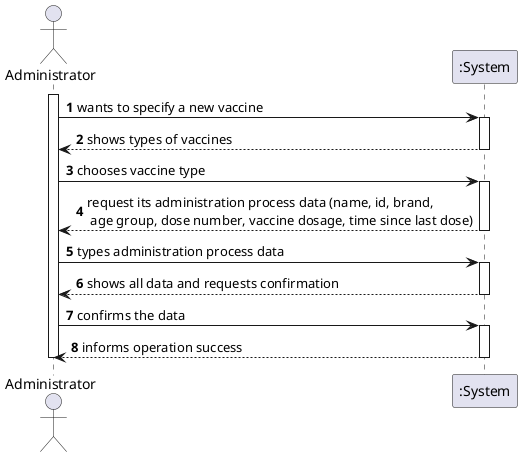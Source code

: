@startuml
'https://plantuml.com/sequence-diagram

autonumber

actor "Administrator" as ADM

activate ADM
ADM -> ":System" : wants to specify a new vaccine
activate ":System"
":System" --> ADM : shows types of vaccines
deactivate ":System"

ADM -> ":System" : chooses vaccine type
activate ":System"
":System" --> ADM : request its administration process data (name, id, brand, \n age group, dose number, vaccine dosage, time since last dose)
deactivate ":System"

ADM -> ":System" : types administration process data
activate ":System"
":System" --> ADM : shows all data and requests confirmation
deactivate ":System"

ADM-> ":System" : confirms the data
activate ":System"
":System" --> ADM : informs operation success
deactivate ":System"

deactivate ADM
@endumlDm
